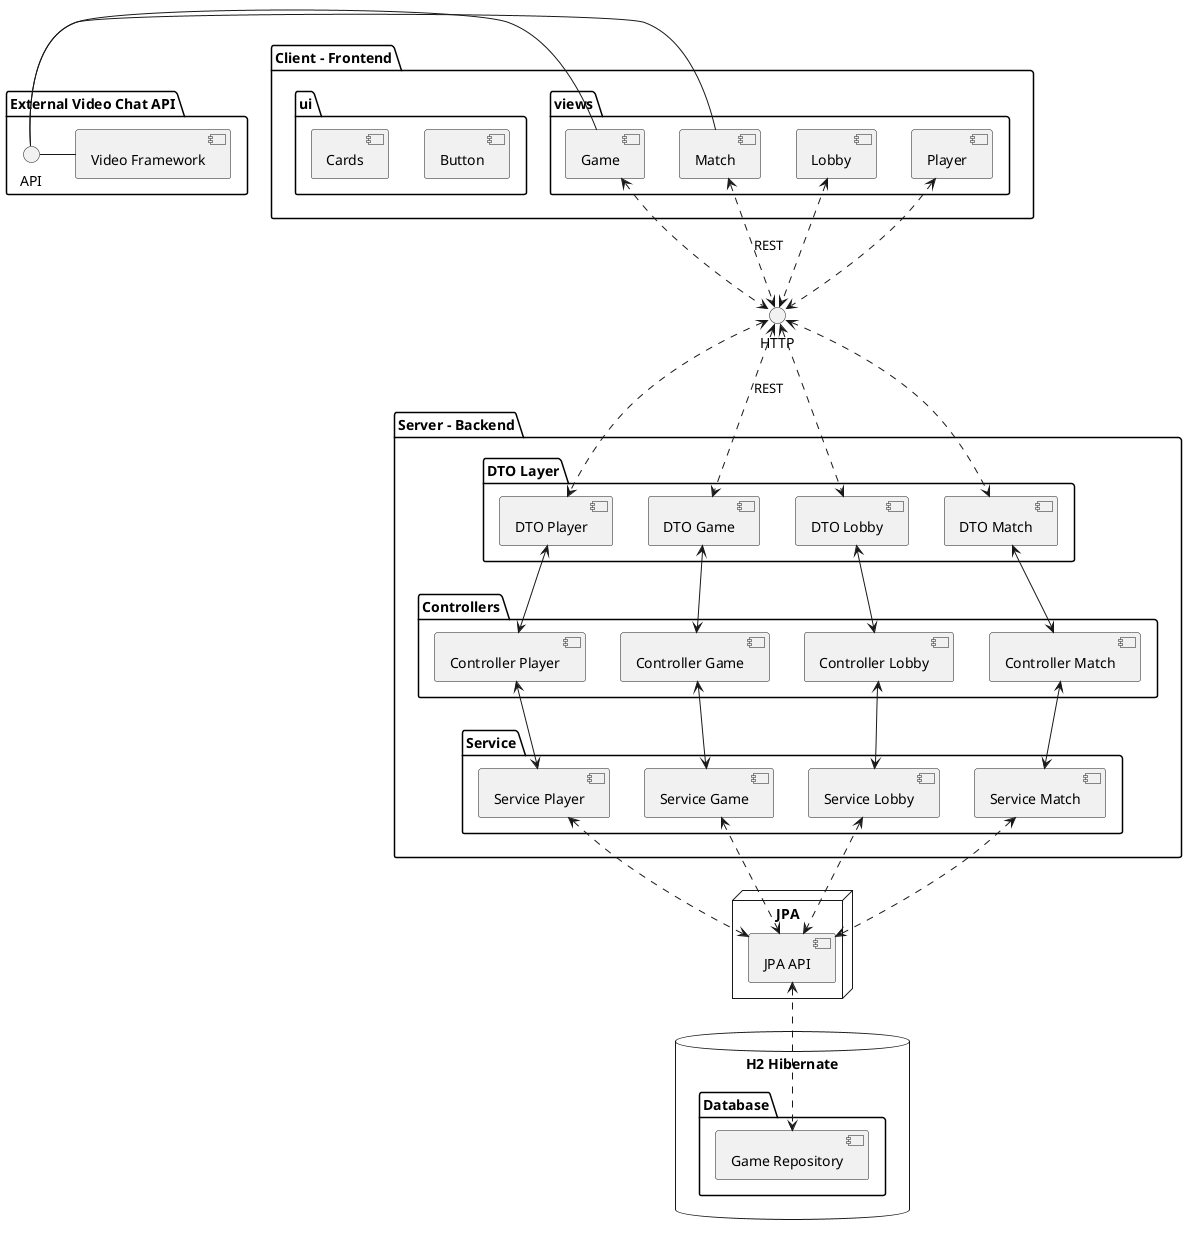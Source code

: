 @startuml
'https://plantuml.com/component-diagram

package "Client - Frontend" {
    folder "views" {
        [Lobby]
        [Game]
        [Match]
        [Player]
    }
    folder "ui" {
        [Button]
        [Cards]
    }
}

package "External Video Chat API" {
    API - [Video Framework]
}

package "Server - Backend" {
    folder "DTO Layer" {
        [DTO Player]
        [DTO Game]
        [DTO Lobby]
        [DTO Match]
    }
    folder "Controllers" {
        [Controller Player]
        [Controller Game]
        [Controller Lobby]
        [Controller Match]
    }
    folder "Service" {
        [Service Player]
        [Service Game]
        [Service Lobby]
        [Service Match]
    }
}

node "JPA" {
    [JPA API]
}
database "H2 Hibernate" {
  folder "Database" {
    [Game Repository]
  }
}

[Service Game] <..> [JPA API]
[Service Player] <..> [JPA API]
[Service Match] <..> [JPA API]
[Service Lobby] <..> [JPA API]
[JPA API] <..> [Game Repository]

[Match] <..> HTTP : REST
HTTP <..> [DTO Match]
[Game] <..> HTTP
HTTP <..> [DTO Game] : REST
[Lobby] <..> HTTP
HTTP <..> [DTO Lobby]
[Player] <..> HTTP
HTTP <..> [DTO Player]

[Game] - API
[Match] - API

[DTO Player] <--> [Controller Player]
[DTO Game] <--> [Controller Game]
[DTO Lobby] <--> [Controller Lobby]
[DTO Match] <--> [Controller Match]


[Controller Player] <--> [Service Player]
[Controller Game]   <--> [Service Game]
[Controller Lobby]  <--> [Service Lobby]
[Controller Match]  <--> [Service Match]


@enduml
